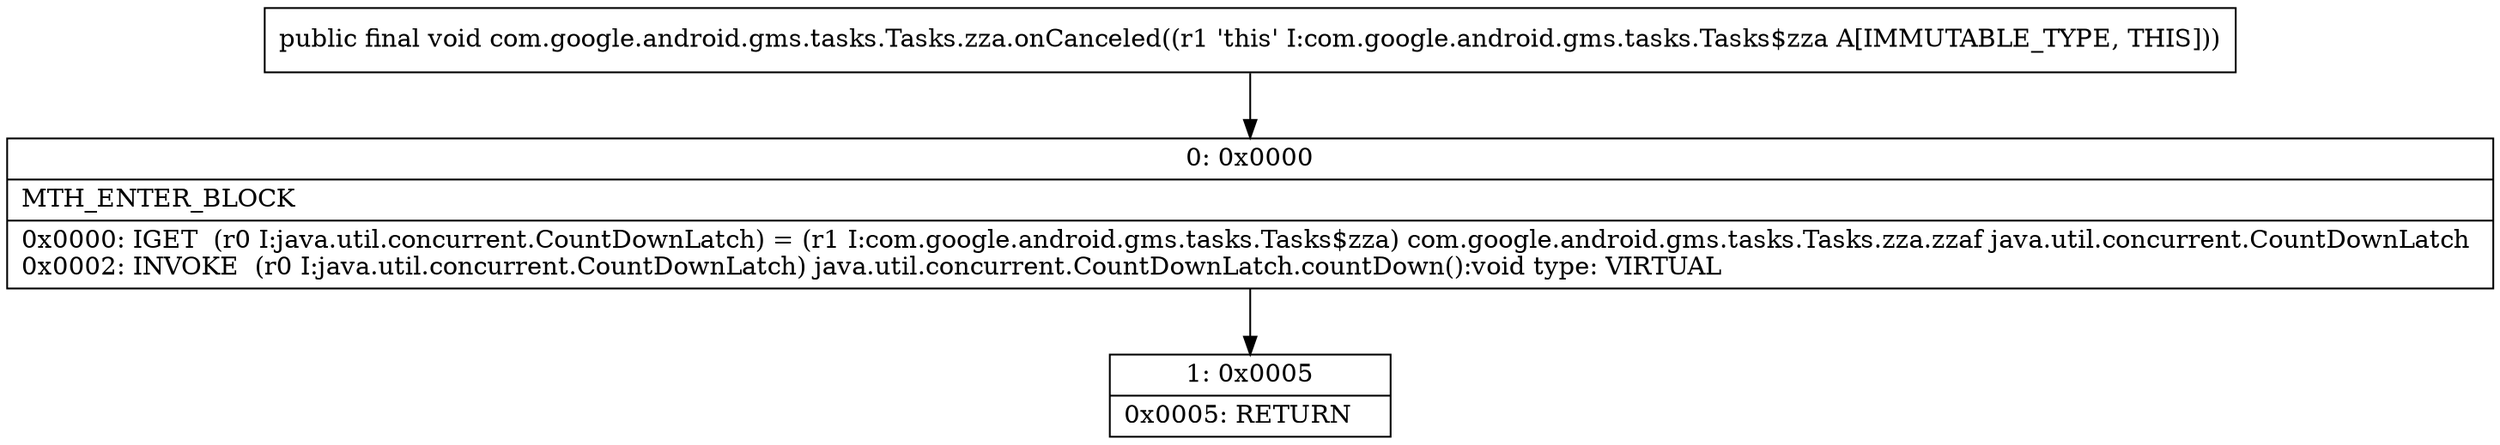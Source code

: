 digraph "CFG forcom.google.android.gms.tasks.Tasks.zza.onCanceled()V" {
Node_0 [shape=record,label="{0\:\ 0x0000|MTH_ENTER_BLOCK\l|0x0000: IGET  (r0 I:java.util.concurrent.CountDownLatch) = (r1 I:com.google.android.gms.tasks.Tasks$zza) com.google.android.gms.tasks.Tasks.zza.zzaf java.util.concurrent.CountDownLatch \l0x0002: INVOKE  (r0 I:java.util.concurrent.CountDownLatch) java.util.concurrent.CountDownLatch.countDown():void type: VIRTUAL \l}"];
Node_1 [shape=record,label="{1\:\ 0x0005|0x0005: RETURN   \l}"];
MethodNode[shape=record,label="{public final void com.google.android.gms.tasks.Tasks.zza.onCanceled((r1 'this' I:com.google.android.gms.tasks.Tasks$zza A[IMMUTABLE_TYPE, THIS])) }"];
MethodNode -> Node_0;
Node_0 -> Node_1;
}

